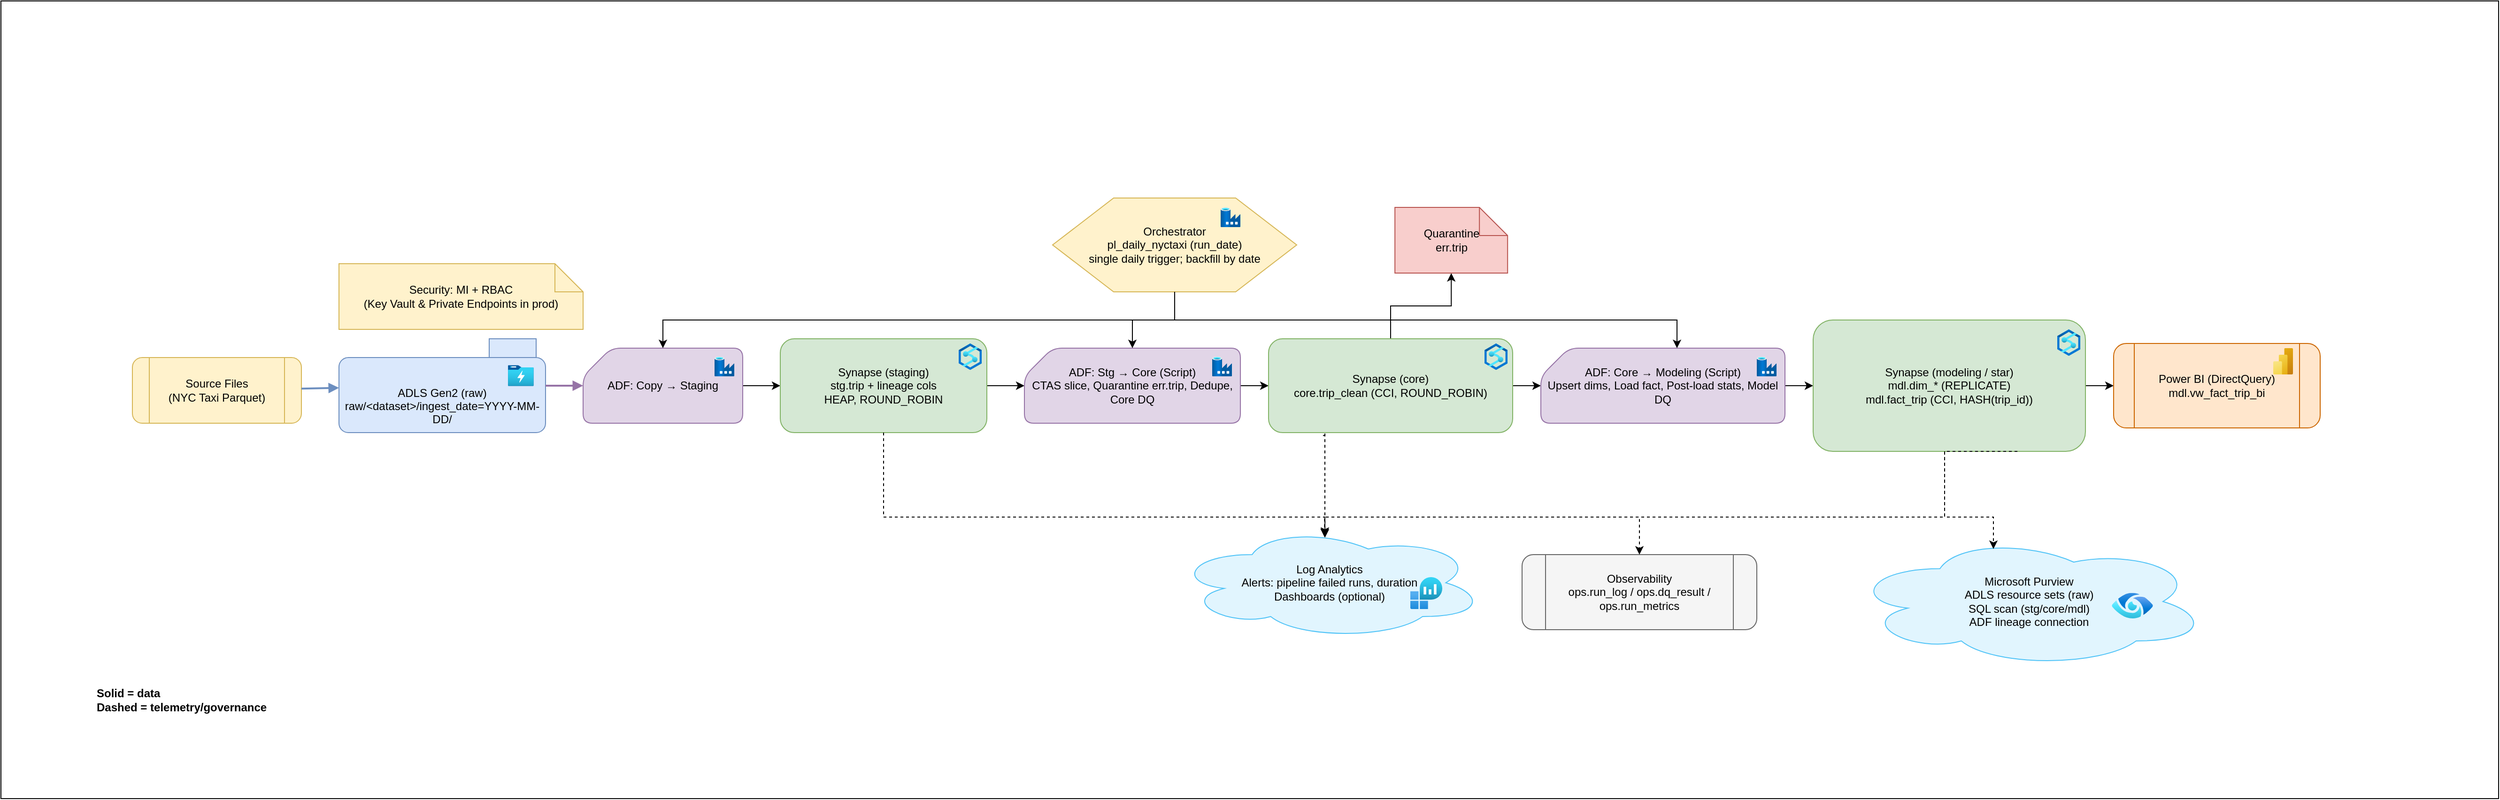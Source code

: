 <mxfile version="28.2.4">
  <diagram name="Page-1" id="x7j5ftF2kZgxxPFu498y">
    <mxGraphModel dx="765359" dy="572869" grid="1" gridSize="10" guides="1" tooltips="1" connect="1" arrows="1" fold="1" page="1" pageScale="1" pageWidth="850" pageHeight="1100" math="0" shadow="0">
      <root>
        <mxCell id="i8YidBej93GlQsi5vQ-Y-0" />
        <mxCell id="i8YidBej93GlQsi5vQ-Y-1" parent="i8YidBej93GlQsi5vQ-Y-0" />
        <mxCell id="70BJgVgPfD_3oWofhxNv-0" value="50" style="group;textShadow=1;" vertex="1" connectable="0" parent="i8YidBej93GlQsi5vQ-Y-1">
          <mxGeometry x="-350380" y="-175870" width="2660" height="850" as="geometry" />
        </mxCell>
        <mxCell id="70BJgVgPfD_3oWofhxNv-1" value="" style="rounded=0;whiteSpace=wrap;html=1;" vertex="1" parent="70BJgVgPfD_3oWofhxNv-0">
          <mxGeometry width="2660" height="850" as="geometry" />
        </mxCell>
        <mxCell id="70BJgVgPfD_3oWofhxNv-2" value="Source Files&#xa;(NYC Taxi Parquet)" style="shape=process;whiteSpace=wrap;rounded=1;fillColor=#fff2cc;strokeColor=#d6b656;fontSize=12" vertex="1" parent="70BJgVgPfD_3oWofhxNv-0">
          <mxGeometry x="140" y="380" width="180" height="70" as="geometry" />
        </mxCell>
        <mxCell id="70BJgVgPfD_3oWofhxNv-3" value="&#xa;&#xa;&#xa;ADLS Gen2 (raw)&#xa;raw/&lt;dataset&gt;/ingest_date=YYYY-MM-DD/" style="shape=folder;tabWidth=60;tabHeight=20;rounded=1;whiteSpace=wrap;fillColor=#dae8fc;strokeColor=#6c8ebf;fontSize=12" vertex="1" parent="70BJgVgPfD_3oWofhxNv-0">
          <mxGeometry x="360" y="360" width="220" height="100" as="geometry" />
        </mxCell>
        <mxCell id="70BJgVgPfD_3oWofhxNv-4" value="" style="edgeStyle=orthogonalEdgeStyle;rounded=0;orthogonalLoop=1;jettySize=auto;html=1;" edge="1" parent="70BJgVgPfD_3oWofhxNv-0" source="70BJgVgPfD_3oWofhxNv-5" target="70BJgVgPfD_3oWofhxNv-7">
          <mxGeometry relative="1" as="geometry" />
        </mxCell>
        <mxCell id="70BJgVgPfD_3oWofhxNv-5" value="ADF: Copy → Staging" style="shape=card;whiteSpace=wrap;rounded=1;fillColor=#e1d5e7;strokeColor=#9673a6;fontSize=12" vertex="1" parent="70BJgVgPfD_3oWofhxNv-0">
          <mxGeometry x="620" y="370" width="170" height="80" as="geometry" />
        </mxCell>
        <mxCell id="70BJgVgPfD_3oWofhxNv-6" value="" style="edgeStyle=orthogonalEdgeStyle;rounded=0;orthogonalLoop=1;jettySize=auto;html=1;" edge="1" parent="70BJgVgPfD_3oWofhxNv-0" source="70BJgVgPfD_3oWofhxNv-7" target="70BJgVgPfD_3oWofhxNv-9">
          <mxGeometry relative="1" as="geometry" />
        </mxCell>
        <mxCell id="70BJgVgPfD_3oWofhxNv-7" value="Synapse (staging)&#xa;stg.trip + lineage cols&#xa;HEAP, ROUND_ROBIN" style="shape=rectangle;rounded=1;whiteSpace=wrap;fillColor=#d5e8d4;strokeColor=#82b366;fontSize=12" vertex="1" parent="70BJgVgPfD_3oWofhxNv-0">
          <mxGeometry x="830" y="360" width="220" height="100" as="geometry" />
        </mxCell>
        <mxCell id="70BJgVgPfD_3oWofhxNv-8" value="" style="edgeStyle=orthogonalEdgeStyle;rounded=0;orthogonalLoop=1;jettySize=auto;html=1;" edge="1" parent="70BJgVgPfD_3oWofhxNv-0" source="70BJgVgPfD_3oWofhxNv-9" target="70BJgVgPfD_3oWofhxNv-12">
          <mxGeometry relative="1" as="geometry" />
        </mxCell>
        <mxCell id="70BJgVgPfD_3oWofhxNv-9" value="ADF: Stg → Core (Script)&#xa;CTAS slice, Quarantine err.trip, Dedupe, Core DQ" style="shape=card;whiteSpace=wrap;rounded=1;fillColor=#e1d5e7;strokeColor=#9673a6;fontSize=12" vertex="1" parent="70BJgVgPfD_3oWofhxNv-0">
          <mxGeometry x="1090" y="370" width="230" height="80" as="geometry" />
        </mxCell>
        <mxCell id="70BJgVgPfD_3oWofhxNv-10" value="" style="edgeStyle=orthogonalEdgeStyle;rounded=0;orthogonalLoop=1;jettySize=auto;html=1;" edge="1" parent="70BJgVgPfD_3oWofhxNv-0" source="70BJgVgPfD_3oWofhxNv-12" target="70BJgVgPfD_3oWofhxNv-14">
          <mxGeometry relative="1" as="geometry" />
        </mxCell>
        <mxCell id="70BJgVgPfD_3oWofhxNv-11" value="" style="edgeStyle=orthogonalEdgeStyle;rounded=0;orthogonalLoop=1;jettySize=auto;html=1;" edge="1" parent="70BJgVgPfD_3oWofhxNv-0" source="70BJgVgPfD_3oWofhxNv-12" target="70BJgVgPfD_3oWofhxNv-18">
          <mxGeometry relative="1" as="geometry" />
        </mxCell>
        <mxCell id="70BJgVgPfD_3oWofhxNv-65" style="edgeStyle=orthogonalEdgeStyle;rounded=0;orthogonalLoop=1;jettySize=auto;html=1;exitX=0.25;exitY=1;exitDx=0;exitDy=0;dashed=1;" edge="1" parent="70BJgVgPfD_3oWofhxNv-0" source="70BJgVgPfD_3oWofhxNv-12">
          <mxGeometry relative="1" as="geometry">
            <mxPoint x="1370" y="410.37" as="sourcePoint" />
            <mxPoint x="1410" y="570" as="targetPoint" />
            <Array as="points">
              <mxPoint x="1410" y="460" />
            </Array>
          </mxGeometry>
        </mxCell>
        <mxCell id="70BJgVgPfD_3oWofhxNv-12" value="Synapse (core)&#xa;core.trip_clean (CCI, ROUND_ROBIN)" style="shape=rectangle;rounded=1;whiteSpace=wrap;fillColor=#d5e8d4;strokeColor=#82b366;fontSize=12" vertex="1" parent="70BJgVgPfD_3oWofhxNv-0">
          <mxGeometry x="1350" y="360" width="260" height="100" as="geometry" />
        </mxCell>
        <mxCell id="70BJgVgPfD_3oWofhxNv-13" value="" style="edgeStyle=orthogonalEdgeStyle;rounded=0;orthogonalLoop=1;jettySize=auto;html=1;" edge="1" parent="70BJgVgPfD_3oWofhxNv-0" source="70BJgVgPfD_3oWofhxNv-14" target="70BJgVgPfD_3oWofhxNv-16">
          <mxGeometry relative="1" as="geometry" />
        </mxCell>
        <mxCell id="70BJgVgPfD_3oWofhxNv-14" value="ADF: Core → Modeling (Script)&#xa;Upsert dims, Load fact, Post-load stats, Model DQ" style="shape=card;whiteSpace=wrap;rounded=1;fillColor=#e1d5e7;strokeColor=#9673a6;fontSize=12" vertex="1" parent="70BJgVgPfD_3oWofhxNv-0">
          <mxGeometry x="1640" y="370" width="260" height="80" as="geometry" />
        </mxCell>
        <mxCell id="70BJgVgPfD_3oWofhxNv-15" value="" style="edgeStyle=orthogonalEdgeStyle;rounded=0;orthogonalLoop=1;jettySize=auto;html=1;" edge="1" parent="70BJgVgPfD_3oWofhxNv-0" source="70BJgVgPfD_3oWofhxNv-16" target="70BJgVgPfD_3oWofhxNv-17">
          <mxGeometry relative="1" as="geometry" />
        </mxCell>
        <mxCell id="70BJgVgPfD_3oWofhxNv-16" value="Synapse (modeling / star)&#xa;mdl.dim_* (REPLICATE)&#xa;mdl.fact_trip (CCI, HASH(trip_id))" style="shape=rectangle;rounded=1;whiteSpace=wrap;fillColor=#d5e8d4;strokeColor=#82b366;fontSize=12" vertex="1" parent="70BJgVgPfD_3oWofhxNv-0">
          <mxGeometry x="1930" y="340" width="290" height="140" as="geometry" />
        </mxCell>
        <mxCell id="70BJgVgPfD_3oWofhxNv-17" value="Power BI (DirectQuery)&#xa;mdl.vw_fact_trip_bi" style="shape=process;whiteSpace=wrap;rounded=1;fillColor=#ffe6cc;strokeColor=#cc6600;fontSize=12" vertex="1" parent="70BJgVgPfD_3oWofhxNv-0">
          <mxGeometry x="2250" y="365" width="220" height="90" as="geometry" />
        </mxCell>
        <mxCell id="70BJgVgPfD_3oWofhxNv-18" value="Quarantine&#xa;err.trip" style="shape=note;whiteSpace=wrap;rounded=1;fillColor=#f8cecc;strokeColor=#b85450;fontSize=12" vertex="1" parent="70BJgVgPfD_3oWofhxNv-0">
          <mxGeometry x="1484.59" y="220" width="120" height="70" as="geometry" />
        </mxCell>
        <mxCell id="70BJgVgPfD_3oWofhxNv-19" value="Observability&#xa;ops.run_log / ops.dq_result / ops.run_metrics" style="shape=process;whiteSpace=wrap;rounded=1;fillColor=#f5f5f5;strokeColor=#666666;fontSize=12" vertex="1" parent="70BJgVgPfD_3oWofhxNv-0">
          <mxGeometry x="1620" y="590" width="250" height="80" as="geometry" />
        </mxCell>
        <mxCell id="70BJgVgPfD_3oWofhxNv-20" style="edgeStyle=orthogonalEdgeStyle;rounded=0;orthogonalLoop=1;jettySize=auto;html=1;exitX=0.5;exitY=1;exitDx=0;exitDy=0;" edge="1" parent="70BJgVgPfD_3oWofhxNv-0" source="70BJgVgPfD_3oWofhxNv-22" target="70BJgVgPfD_3oWofhxNv-5">
          <mxGeometry relative="1" as="geometry" />
        </mxCell>
        <mxCell id="70BJgVgPfD_3oWofhxNv-21" style="edgeStyle=orthogonalEdgeStyle;rounded=0;orthogonalLoop=1;jettySize=auto;html=1;exitX=0.5;exitY=1;exitDx=0;exitDy=0;" edge="1" parent="70BJgVgPfD_3oWofhxNv-0" source="70BJgVgPfD_3oWofhxNv-22" target="70BJgVgPfD_3oWofhxNv-9">
          <mxGeometry relative="1" as="geometry" />
        </mxCell>
        <mxCell id="70BJgVgPfD_3oWofhxNv-22" value="Orchestrator&#xa;pl_daily_nyctaxi (run_date)&#xa;single daily trigger; backfill by date" style="shape=hexagon;perimeter=hexagonPerimeter;whiteSpace=wrap;rounded=0;fillColor=#fff2cc;strokeColor=#d6b656;fontSize=12" vertex="1" parent="70BJgVgPfD_3oWofhxNv-0">
          <mxGeometry x="1120" y="210" width="260" height="100" as="geometry" />
        </mxCell>
        <mxCell id="70BJgVgPfD_3oWofhxNv-25" value="Security: MI + RBAC&#xa;(Key Vault &amp; Private Endpoints in prod)" style="shape=note;whiteSpace=wrap;rounded=1;fillColor=#fff2cc;strokeColor=#d6b656;fontSize=12" vertex="1" parent="70BJgVgPfD_3oWofhxNv-0">
          <mxGeometry x="360" y="280" width="260" height="70" as="geometry" />
        </mxCell>
        <mxCell id="70BJgVgPfD_3oWofhxNv-26" style="endArrow=block;strokeColor=#6c8ebf;strokeWidth=2" edge="1" parent="70BJgVgPfD_3oWofhxNv-0" source="70BJgVgPfD_3oWofhxNv-2" target="70BJgVgPfD_3oWofhxNv-3">
          <mxGeometry relative="1" as="geometry" />
        </mxCell>
        <mxCell id="70BJgVgPfD_3oWofhxNv-27" style="endArrow=block;strokeColor=#9673a6;strokeWidth=2" edge="1" parent="70BJgVgPfD_3oWofhxNv-0" source="70BJgVgPfD_3oWofhxNv-3" target="70BJgVgPfD_3oWofhxNv-5">
          <mxGeometry relative="1" as="geometry" />
        </mxCell>
        <mxCell id="70BJgVgPfD_3oWofhxNv-28" style="endArrow=block;strokeColor=#82b366;strokeWidth=2" edge="1" parent="70BJgVgPfD_3oWofhxNv-0" source="70BJgVgPfD_3oWofhxNv-5" target="70BJgVgPfD_3oWofhxNv-7" />
        <mxCell id="70BJgVgPfD_3oWofhxNv-29" style="endArrow=block;strokeColor=#9673a6;strokeWidth=2" edge="1" parent="70BJgVgPfD_3oWofhxNv-0" source="70BJgVgPfD_3oWofhxNv-7" target="70BJgVgPfD_3oWofhxNv-9" />
        <mxCell id="70BJgVgPfD_3oWofhxNv-30" style="endArrow=block;strokeColor=#82b366;strokeWidth=2" edge="1" parent="70BJgVgPfD_3oWofhxNv-0" source="70BJgVgPfD_3oWofhxNv-9" target="70BJgVgPfD_3oWofhxNv-12" />
        <mxCell id="70BJgVgPfD_3oWofhxNv-31" style="endArrow=block;strokeColor=#82b366;strokeWidth=2" edge="1" parent="70BJgVgPfD_3oWofhxNv-0" source="70BJgVgPfD_3oWofhxNv-14" target="70BJgVgPfD_3oWofhxNv-16" />
        <mxCell id="70BJgVgPfD_3oWofhxNv-32" style="endArrow=block;strokeColor=#9673a6;strokeWidth=2" edge="1" parent="70BJgVgPfD_3oWofhxNv-0" source="70BJgVgPfD_3oWofhxNv-12" target="70BJgVgPfD_3oWofhxNv-14" />
        <mxCell id="70BJgVgPfD_3oWofhxNv-33" style="endArrow=block;strokeColor=#cc6600;strokeWidth=2" edge="1" parent="70BJgVgPfD_3oWofhxNv-0" source="70BJgVgPfD_3oWofhxNv-16" target="70BJgVgPfD_3oWofhxNv-17" />
        <mxCell id="70BJgVgPfD_3oWofhxNv-34" style="dashed=1;endArrow=block;strokeColor=#666666;strokeWidth=1" edge="1" parent="70BJgVgPfD_3oWofhxNv-0" source="70BJgVgPfD_3oWofhxNv-7" target="70BJgVgPfD_3oWofhxNv-19" />
        <mxCell id="70BJgVgPfD_3oWofhxNv-35" style="dashed=1;endArrow=block;strokeColor=#666666;strokeWidth=1" edge="1" parent="70BJgVgPfD_3oWofhxNv-0" source="70BJgVgPfD_3oWofhxNv-12" target="70BJgVgPfD_3oWofhxNv-19" />
        <mxCell id="70BJgVgPfD_3oWofhxNv-36" style="dashed=1;endArrow=block;strokeColor=#666666;strokeWidth=1" edge="1" parent="70BJgVgPfD_3oWofhxNv-0" source="70BJgVgPfD_3oWofhxNv-16" target="70BJgVgPfD_3oWofhxNv-19" />
        <mxCell id="70BJgVgPfD_3oWofhxNv-37" style="endArrow=block;strokeColor=#d6b656;strokeWidth=2" edge="1" parent="70BJgVgPfD_3oWofhxNv-0" source="70BJgVgPfD_3oWofhxNv-22" target="70BJgVgPfD_3oWofhxNv-5" />
        <mxCell id="70BJgVgPfD_3oWofhxNv-38" style="endArrow=block;strokeColor=#d6b656;strokeWidth=2" edge="1" parent="70BJgVgPfD_3oWofhxNv-0" source="70BJgVgPfD_3oWofhxNv-22" target="70BJgVgPfD_3oWofhxNv-9" />
        <mxCell id="70BJgVgPfD_3oWofhxNv-39" style="endArrow=block;strokeColor=#d6b656;strokeWidth=2" edge="1" parent="70BJgVgPfD_3oWofhxNv-0" source="70BJgVgPfD_3oWofhxNv-22" target="70BJgVgPfD_3oWofhxNv-14" />
        <mxCell id="70BJgVgPfD_3oWofhxNv-40" style="endArrow=block;strokeColor=#b85450;strokeWidth=1" edge="1" parent="70BJgVgPfD_3oWofhxNv-0" source="70BJgVgPfD_3oWofhxNv-9" target="70BJgVgPfD_3oWofhxNv-18" />
        <mxCell id="70BJgVgPfD_3oWofhxNv-41" style="dashed=1;endArrow=block;strokeColor=#4fc3f7;strokeWidth=1" edge="1" parent="70BJgVgPfD_3oWofhxNv-0" source="70BJgVgPfD_3oWofhxNv-3" target="70BJgVgPfD_3oWofhxNv-23" />
        <mxCell id="70BJgVgPfD_3oWofhxNv-42" style="dashed=1;endArrow=block;strokeColor=#4fc3f7;strokeWidth=1" edge="1" parent="70BJgVgPfD_3oWofhxNv-0" source="70BJgVgPfD_3oWofhxNv-7" target="70BJgVgPfD_3oWofhxNv-23" />
        <mxCell id="70BJgVgPfD_3oWofhxNv-43" style="dashed=1;endArrow=block;strokeColor=#4fc3f7;strokeWidth=1" edge="1" parent="70BJgVgPfD_3oWofhxNv-0" source="70BJgVgPfD_3oWofhxNv-12" target="70BJgVgPfD_3oWofhxNv-23" />
        <mxCell id="70BJgVgPfD_3oWofhxNv-44" style="dashed=1;endArrow=block;strokeColor=#4fc3f7;strokeWidth=1" edge="1" parent="70BJgVgPfD_3oWofhxNv-0" source="70BJgVgPfD_3oWofhxNv-16" target="70BJgVgPfD_3oWofhxNv-23" />
        <mxCell id="70BJgVgPfD_3oWofhxNv-45" style="dashed=1;endArrow=block;strokeColor=#4fc3f7;strokeWidth=1" edge="1" parent="70BJgVgPfD_3oWofhxNv-0" source="70BJgVgPfD_3oWofhxNv-5" target="70BJgVgPfD_3oWofhxNv-24" />
        <mxCell id="70BJgVgPfD_3oWofhxNv-46" style="dashed=1;endArrow=block;strokeColor=#4fc3f7;strokeWidth=1" edge="1" parent="70BJgVgPfD_3oWofhxNv-0" source="70BJgVgPfD_3oWofhxNv-9" target="70BJgVgPfD_3oWofhxNv-24" />
        <mxCell id="70BJgVgPfD_3oWofhxNv-47" style="dashed=1;endArrow=block;strokeColor=#4fc3f7;strokeWidth=1" edge="1" parent="70BJgVgPfD_3oWofhxNv-0" source="70BJgVgPfD_3oWofhxNv-14" target="70BJgVgPfD_3oWofhxNv-24" />
        <mxCell id="70BJgVgPfD_3oWofhxNv-48" value="" style="image;aspect=fixed;html=1;points=[];align=center;fontSize=12;image=img/lib/azure2/storage/Data_Lake_Storage_Gen1.svg;" vertex="1" parent="70BJgVgPfD_3oWofhxNv-0">
          <mxGeometry x="540" y="388.12" width="27.38" height="22.25" as="geometry" />
        </mxCell>
        <mxCell id="70BJgVgPfD_3oWofhxNv-49" value="" style="image;aspect=fixed;html=1;points=[];align=center;fontSize=12;image=img/lib/azure2/databases/Data_Factory.svg;" vertex="1" parent="70BJgVgPfD_3oWofhxNv-0">
          <mxGeometry x="760" y="379" width="21" height="21" as="geometry" />
        </mxCell>
        <mxCell id="70BJgVgPfD_3oWofhxNv-50" value="" style="image;aspect=fixed;html=1;points=[];align=center;fontSize=12;image=img/lib/azure2/databases/Data_Factory.svg;" vertex="1" parent="70BJgVgPfD_3oWofhxNv-0">
          <mxGeometry x="1290" y="379" width="21" height="21" as="geometry" />
        </mxCell>
        <mxCell id="70BJgVgPfD_3oWofhxNv-51" value="" style="image;aspect=fixed;html=1;points=[];align=center;fontSize=12;image=img/lib/azure2/databases/Data_Factory.svg;" vertex="1" parent="70BJgVgPfD_3oWofhxNv-0">
          <mxGeometry x="1870" y="379" width="21" height="21" as="geometry" />
        </mxCell>
        <mxCell id="70BJgVgPfD_3oWofhxNv-52" value="" style="image;aspect=fixed;html=1;points=[];align=center;fontSize=12;image=img/lib/azure2/databases/Data_Factory.svg;" vertex="1" parent="70BJgVgPfD_3oWofhxNv-0">
          <mxGeometry x="1299" y="220" width="21" height="21" as="geometry" />
        </mxCell>
        <mxCell id="70BJgVgPfD_3oWofhxNv-53" value="&lt;div&gt;&lt;div&gt;&lt;br&gt;&lt;/div&gt;&lt;/div&gt;" style="image;aspect=fixed;html=1;points=[];align=center;fontSize=12;image=img/lib/azure2/analytics/Azure_Synapse_Analytics.svg;" vertex="1" parent="70BJgVgPfD_3oWofhxNv-0">
          <mxGeometry x="1020" y="365" width="24.59" height="28.28" as="geometry" />
        </mxCell>
        <mxCell id="70BJgVgPfD_3oWofhxNv-54" value="&lt;div&gt;&lt;div&gt;&lt;br&gt;&lt;/div&gt;&lt;/div&gt;" style="image;aspect=fixed;html=1;points=[];align=center;fontSize=12;image=img/lib/azure2/analytics/Azure_Synapse_Analytics.svg;" vertex="1" parent="70BJgVgPfD_3oWofhxNv-0">
          <mxGeometry x="1580" y="365" width="24.59" height="28.28" as="geometry" />
        </mxCell>
        <mxCell id="70BJgVgPfD_3oWofhxNv-55" value="&lt;div&gt;&lt;div&gt;&lt;br&gt;&lt;/div&gt;&lt;/div&gt;" style="image;aspect=fixed;html=1;points=[];align=center;fontSize=12;image=img/lib/azure2/analytics/Azure_Synapse_Analytics.svg;" vertex="1" parent="70BJgVgPfD_3oWofhxNv-0">
          <mxGeometry x="2190" y="350" width="24.59" height="28.28" as="geometry" />
        </mxCell>
        <mxCell id="70BJgVgPfD_3oWofhxNv-56" value="" style="image;aspect=fixed;html=1;points=[];align=center;fontSize=12;image=img/lib/azure2/analytics/Power_BI_Embedded.svg;" vertex="1" parent="70BJgVgPfD_3oWofhxNv-0">
          <mxGeometry x="2420" y="370" width="21" height="28" as="geometry" />
        </mxCell>
        <mxCell id="70BJgVgPfD_3oWofhxNv-59" style="edgeStyle=orthogonalEdgeStyle;rounded=0;orthogonalLoop=1;jettySize=auto;html=1;exitX=0.5;exitY=1;exitDx=0;exitDy=0;entryX=0;entryY=0;entryDx=145;entryDy=0;entryPerimeter=0;" edge="1" parent="70BJgVgPfD_3oWofhxNv-0" source="70BJgVgPfD_3oWofhxNv-22" target="70BJgVgPfD_3oWofhxNv-14">
          <mxGeometry relative="1" as="geometry" />
        </mxCell>
        <mxCell id="70BJgVgPfD_3oWofhxNv-62" value="" style="group;dashed=1;" vertex="1" connectable="0" parent="70BJgVgPfD_3oWofhxNv-0">
          <mxGeometry x="1250" y="560" width="330" height="120" as="geometry" />
        </mxCell>
        <mxCell id="70BJgVgPfD_3oWofhxNv-24" value="Log Analytics&#xa;Alerts: pipeline failed runs, duration&#xa;Dashboards (optional)" style="shape=cloud;whiteSpace=wrap;rounded=1;fillColor=#e1f5fe;strokeColor=#4fc3f7;fontSize=12" vertex="1" parent="70BJgVgPfD_3oWofhxNv-62">
          <mxGeometry width="330" height="120" as="geometry" />
        </mxCell>
        <mxCell id="70BJgVgPfD_3oWofhxNv-57" value="" style="image;aspect=fixed;html=1;points=[];align=center;fontSize=12;image=img/lib/azure2/analytics/Log_Analytics_Workspaces.svg;" vertex="1" parent="70BJgVgPfD_3oWofhxNv-62">
          <mxGeometry x="251" y="54" width="34" height="34" as="geometry" />
        </mxCell>
        <mxCell id="70BJgVgPfD_3oWofhxNv-63" value="" style="group" vertex="1" connectable="0" parent="70BJgVgPfD_3oWofhxNv-0">
          <mxGeometry x="1970" y="570" width="380" height="140" as="geometry" />
        </mxCell>
        <mxCell id="70BJgVgPfD_3oWofhxNv-23" value="Microsoft Purview&#xa;ADLS resource sets (raw)&#xa;SQL scan (stg/core/mdl)&#xa;ADF lineage connection" style="shape=cloud;whiteSpace=wrap;rounded=1;fillColor=#e1f5fe;strokeColor=#4fc3f7;fontSize=12" vertex="1" parent="70BJgVgPfD_3oWofhxNv-63">
          <mxGeometry width="380" height="140" as="geometry" />
        </mxCell>
        <mxCell id="70BJgVgPfD_3oWofhxNv-58" value="" style="image;aspect=fixed;html=1;points=[];align=center;fontSize=12;image=img/lib/azure2/databases/Azure_Purview_Accounts.svg;" vertex="1" parent="70BJgVgPfD_3oWofhxNv-63">
          <mxGeometry x="278" y="60.82" width="44" height="27.18" as="geometry" />
        </mxCell>
        <mxCell id="70BJgVgPfD_3oWofhxNv-64" style="edgeStyle=orthogonalEdgeStyle;rounded=0;orthogonalLoop=1;jettySize=auto;html=1;exitX=0.5;exitY=1;exitDx=0;exitDy=0;entryX=0.485;entryY=0.1;entryDx=0;entryDy=0;entryPerimeter=0;dashed=1;" edge="1" parent="70BJgVgPfD_3oWofhxNv-0" source="70BJgVgPfD_3oWofhxNv-7" target="70BJgVgPfD_3oWofhxNv-24">
          <mxGeometry relative="1" as="geometry">
            <Array as="points">
              <mxPoint x="940" y="550" />
              <mxPoint x="1410" y="550" />
            </Array>
          </mxGeometry>
        </mxCell>
        <mxCell id="70BJgVgPfD_3oWofhxNv-66" style="edgeStyle=orthogonalEdgeStyle;rounded=0;orthogonalLoop=1;jettySize=auto;html=1;exitX=0.5;exitY=1;exitDx=0;exitDy=0;dashed=1;entryX=0.499;entryY=0.094;entryDx=0;entryDy=0;entryPerimeter=0;" edge="1" parent="70BJgVgPfD_3oWofhxNv-0">
          <mxGeometry relative="1" as="geometry">
            <mxPoint x="2070" y="480" as="sourcePoint" />
            <mxPoint x="1409.67" y="571.28" as="targetPoint" />
            <Array as="points">
              <mxPoint x="2070" y="550" />
              <mxPoint x="1410" y="550" />
            </Array>
          </mxGeometry>
        </mxCell>
        <mxCell id="70BJgVgPfD_3oWofhxNv-67" style="edgeStyle=orthogonalEdgeStyle;rounded=0;orthogonalLoop=1;jettySize=auto;html=1;exitX=0.75;exitY=1;exitDx=0;exitDy=0;entryX=0.4;entryY=0.1;entryDx=0;entryDy=0;entryPerimeter=0;dashed=1;" edge="1" parent="70BJgVgPfD_3oWofhxNv-0" source="70BJgVgPfD_3oWofhxNv-16" target="70BJgVgPfD_3oWofhxNv-23">
          <mxGeometry relative="1" as="geometry">
            <Array as="points">
              <mxPoint x="2070" y="480" />
              <mxPoint x="2070" y="550" />
              <mxPoint x="2122" y="550" />
            </Array>
          </mxGeometry>
        </mxCell>
        <mxCell id="70BJgVgPfD_3oWofhxNv-68" style="edgeStyle=orthogonalEdgeStyle;rounded=0;orthogonalLoop=1;jettySize=auto;html=1;exitX=0.223;exitY=1.031;exitDx=0;exitDy=0;entryX=0.5;entryY=0;entryDx=0;entryDy=0;exitPerimeter=0;dashed=1;" edge="1" parent="70BJgVgPfD_3oWofhxNv-0" source="70BJgVgPfD_3oWofhxNv-12" target="70BJgVgPfD_3oWofhxNv-19">
          <mxGeometry relative="1" as="geometry">
            <Array as="points">
              <mxPoint x="1410" y="463" />
              <mxPoint x="1410" y="550" />
              <mxPoint x="1745" y="550" />
            </Array>
          </mxGeometry>
        </mxCell>
        <mxCell id="70BJgVgPfD_3oWofhxNv-70" value="&lt;strong data-start=&quot;1971&quot; data-end=&quot;1987&quot;&gt;Solid = data&lt;/strong&gt;&amp;nbsp;&lt;div&gt;&lt;strong data-start=&quot;1989&quot; data-end=&quot;2022&quot;&gt;Dashed = telemetry/governance&lt;/strong&gt;&lt;/div&gt;" style="text;html=1;align=left;verticalAlign=middle;whiteSpace=wrap;rounded=0;" vertex="1" parent="70BJgVgPfD_3oWofhxNv-0">
          <mxGeometry x="100" y="730" width="230" height="30" as="geometry" />
        </mxCell>
      </root>
    </mxGraphModel>
  </diagram>
</mxfile>
